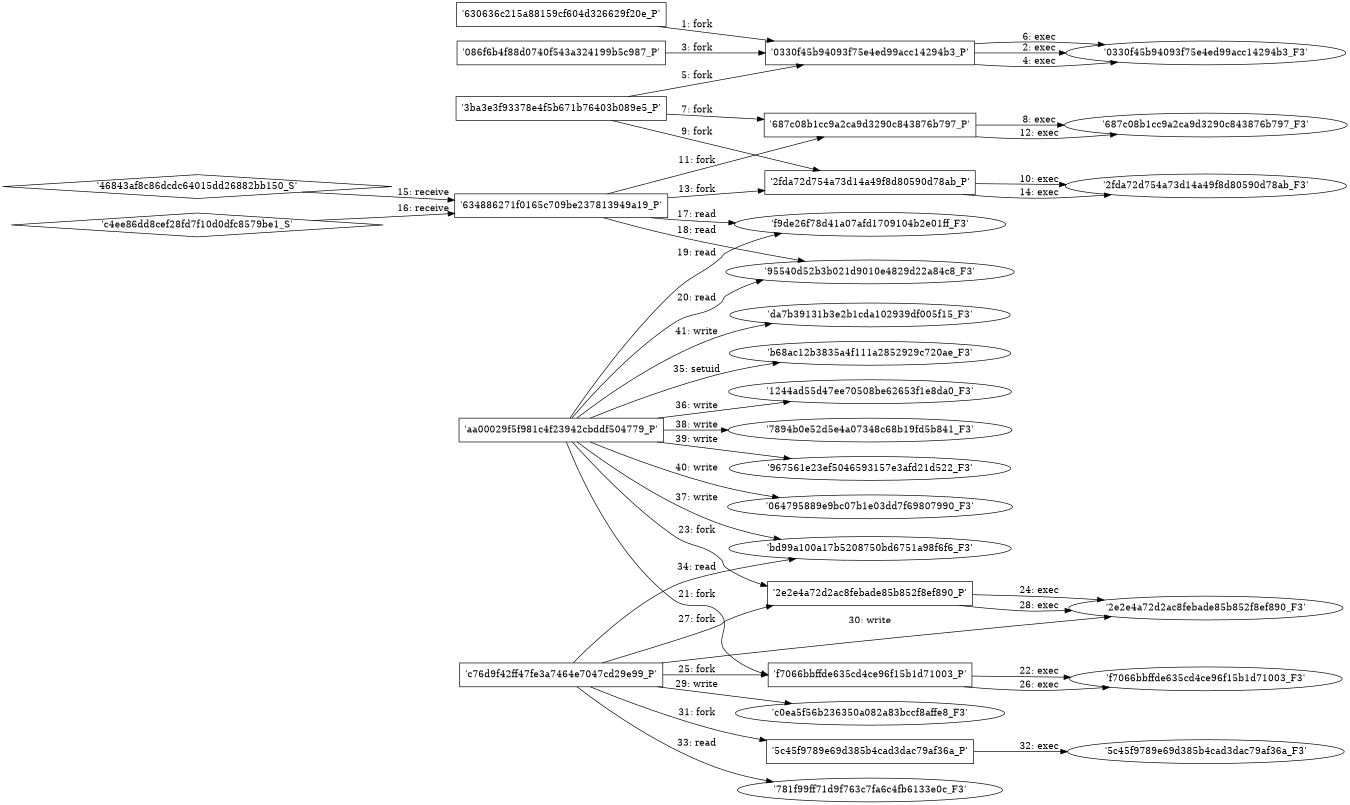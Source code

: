 digraph "D:\Learning\Paper\apt\基于CTI的攻击预警\Dataset\攻击图\ASGfromALLCTI\Hardening Windows 10 with zero-day exploit mitigations.dot" {
rankdir="LR"
size="9"
fixedsize="false"
splines="true"
nodesep=0.3
ranksep=0
fontsize=10
overlap="scalexy"
engine= "neato"
	"'630636c215a88159cf604d326629f20e_P'" [node_type=Process shape=box]
	"'0330f45b94093f75e4ed99acc14294b3_P'" [node_type=Process shape=box]
	"'630636c215a88159cf604d326629f20e_P'" -> "'0330f45b94093f75e4ed99acc14294b3_P'" [label="1: fork"]
	"'0330f45b94093f75e4ed99acc14294b3_P'" [node_type=Process shape=box]
	"'0330f45b94093f75e4ed99acc14294b3_F3'" [node_type=File shape=ellipse]
	"'0330f45b94093f75e4ed99acc14294b3_P'" -> "'0330f45b94093f75e4ed99acc14294b3_F3'" [label="2: exec"]
	"'086f6b4f88d0740f543a324199b5c987_P'" [node_type=Process shape=box]
	"'0330f45b94093f75e4ed99acc14294b3_P'" [node_type=Process shape=box]
	"'086f6b4f88d0740f543a324199b5c987_P'" -> "'0330f45b94093f75e4ed99acc14294b3_P'" [label="3: fork"]
	"'0330f45b94093f75e4ed99acc14294b3_P'" [node_type=Process shape=box]
	"'0330f45b94093f75e4ed99acc14294b3_F3'" [node_type=File shape=ellipse]
	"'0330f45b94093f75e4ed99acc14294b3_P'" -> "'0330f45b94093f75e4ed99acc14294b3_F3'" [label="4: exec"]
	"'3ba3e3f93378e4f5b671b76403b089e5_P'" [node_type=Process shape=box]
	"'0330f45b94093f75e4ed99acc14294b3_P'" [node_type=Process shape=box]
	"'3ba3e3f93378e4f5b671b76403b089e5_P'" -> "'0330f45b94093f75e4ed99acc14294b3_P'" [label="5: fork"]
	"'0330f45b94093f75e4ed99acc14294b3_P'" [node_type=Process shape=box]
	"'0330f45b94093f75e4ed99acc14294b3_F3'" [node_type=File shape=ellipse]
	"'0330f45b94093f75e4ed99acc14294b3_P'" -> "'0330f45b94093f75e4ed99acc14294b3_F3'" [label="6: exec"]
	"'3ba3e3f93378e4f5b671b76403b089e5_P'" [node_type=Process shape=box]
	"'687c08b1cc9a2ca9d3290c843876b797_P'" [node_type=Process shape=box]
	"'3ba3e3f93378e4f5b671b76403b089e5_P'" -> "'687c08b1cc9a2ca9d3290c843876b797_P'" [label="7: fork"]
	"'687c08b1cc9a2ca9d3290c843876b797_P'" [node_type=Process shape=box]
	"'687c08b1cc9a2ca9d3290c843876b797_F3'" [node_type=File shape=ellipse]
	"'687c08b1cc9a2ca9d3290c843876b797_P'" -> "'687c08b1cc9a2ca9d3290c843876b797_F3'" [label="8: exec"]
	"'3ba3e3f93378e4f5b671b76403b089e5_P'" [node_type=Process shape=box]
	"'2fda72d754a73d14a49f8d80590d78ab_P'" [node_type=Process shape=box]
	"'3ba3e3f93378e4f5b671b76403b089e5_P'" -> "'2fda72d754a73d14a49f8d80590d78ab_P'" [label="9: fork"]
	"'2fda72d754a73d14a49f8d80590d78ab_P'" [node_type=Process shape=box]
	"'2fda72d754a73d14a49f8d80590d78ab_F3'" [node_type=File shape=ellipse]
	"'2fda72d754a73d14a49f8d80590d78ab_P'" -> "'2fda72d754a73d14a49f8d80590d78ab_F3'" [label="10: exec"]
	"'634886271f0165c709be237813949a19_P'" [node_type=Process shape=box]
	"'687c08b1cc9a2ca9d3290c843876b797_P'" [node_type=Process shape=box]
	"'634886271f0165c709be237813949a19_P'" -> "'687c08b1cc9a2ca9d3290c843876b797_P'" [label="11: fork"]
	"'687c08b1cc9a2ca9d3290c843876b797_P'" [node_type=Process shape=box]
	"'687c08b1cc9a2ca9d3290c843876b797_F3'" [node_type=File shape=ellipse]
	"'687c08b1cc9a2ca9d3290c843876b797_P'" -> "'687c08b1cc9a2ca9d3290c843876b797_F3'" [label="12: exec"]
	"'634886271f0165c709be237813949a19_P'" [node_type=Process shape=box]
	"'2fda72d754a73d14a49f8d80590d78ab_P'" [node_type=Process shape=box]
	"'634886271f0165c709be237813949a19_P'" -> "'2fda72d754a73d14a49f8d80590d78ab_P'" [label="13: fork"]
	"'2fda72d754a73d14a49f8d80590d78ab_P'" [node_type=Process shape=box]
	"'2fda72d754a73d14a49f8d80590d78ab_F3'" [node_type=File shape=ellipse]
	"'2fda72d754a73d14a49f8d80590d78ab_P'" -> "'2fda72d754a73d14a49f8d80590d78ab_F3'" [label="14: exec"]
	"'634886271f0165c709be237813949a19_P'" [node_type=Process shape=box]
	"'46843af8c86dcdc64015dd26882bb150_S'" [node_type=Socket shape=diamond]
	"'46843af8c86dcdc64015dd26882bb150_S'" -> "'634886271f0165c709be237813949a19_P'" [label="15: receive"]
	"'634886271f0165c709be237813949a19_P'" [node_type=Process shape=box]
	"'c4ee86dd8cef28fd7f10d0dfc8579be1_S'" [node_type=Socket shape=diamond]
	"'c4ee86dd8cef28fd7f10d0dfc8579be1_S'" -> "'634886271f0165c709be237813949a19_P'" [label="16: receive"]
	"'f9de26f78d41a07afd1709104b2e01ff_F3'" [node_type=file shape=ellipse]
	"'634886271f0165c709be237813949a19_P'" [node_type=Process shape=box]
	"'634886271f0165c709be237813949a19_P'" -> "'f9de26f78d41a07afd1709104b2e01ff_F3'" [label="17: read"]
	"'95540d52b3b021d9010e4829d22a84c8_F3'" [node_type=file shape=ellipse]
	"'634886271f0165c709be237813949a19_P'" [node_type=Process shape=box]
	"'634886271f0165c709be237813949a19_P'" -> "'95540d52b3b021d9010e4829d22a84c8_F3'" [label="18: read"]
	"'f9de26f78d41a07afd1709104b2e01ff_F3'" [node_type=file shape=ellipse]
	"'aa00029f5f981c4f23942cbddf504779_P'" [node_type=Process shape=box]
	"'aa00029f5f981c4f23942cbddf504779_P'" -> "'f9de26f78d41a07afd1709104b2e01ff_F3'" [label="19: read"]
	"'95540d52b3b021d9010e4829d22a84c8_F3'" [node_type=file shape=ellipse]
	"'aa00029f5f981c4f23942cbddf504779_P'" [node_type=Process shape=box]
	"'aa00029f5f981c4f23942cbddf504779_P'" -> "'95540d52b3b021d9010e4829d22a84c8_F3'" [label="20: read"]
	"'aa00029f5f981c4f23942cbddf504779_P'" [node_type=Process shape=box]
	"'f7066bbffde635cd4ce96f15b1d71003_P'" [node_type=Process shape=box]
	"'aa00029f5f981c4f23942cbddf504779_P'" -> "'f7066bbffde635cd4ce96f15b1d71003_P'" [label="21: fork"]
	"'f7066bbffde635cd4ce96f15b1d71003_P'" [node_type=Process shape=box]
	"'f7066bbffde635cd4ce96f15b1d71003_F3'" [node_type=File shape=ellipse]
	"'f7066bbffde635cd4ce96f15b1d71003_P'" -> "'f7066bbffde635cd4ce96f15b1d71003_F3'" [label="22: exec"]
	"'aa00029f5f981c4f23942cbddf504779_P'" [node_type=Process shape=box]
	"'2e2e4a72d2ac8febade85b852f8ef890_P'" [node_type=Process shape=box]
	"'aa00029f5f981c4f23942cbddf504779_P'" -> "'2e2e4a72d2ac8febade85b852f8ef890_P'" [label="23: fork"]
	"'2e2e4a72d2ac8febade85b852f8ef890_P'" [node_type=Process shape=box]
	"'2e2e4a72d2ac8febade85b852f8ef890_F3'" [node_type=File shape=ellipse]
	"'2e2e4a72d2ac8febade85b852f8ef890_P'" -> "'2e2e4a72d2ac8febade85b852f8ef890_F3'" [label="24: exec"]
	"'c76d9f42ff47fe3a7464e7047cd29e99_P'" [node_type=Process shape=box]
	"'f7066bbffde635cd4ce96f15b1d71003_P'" [node_type=Process shape=box]
	"'c76d9f42ff47fe3a7464e7047cd29e99_P'" -> "'f7066bbffde635cd4ce96f15b1d71003_P'" [label="25: fork"]
	"'f7066bbffde635cd4ce96f15b1d71003_P'" [node_type=Process shape=box]
	"'f7066bbffde635cd4ce96f15b1d71003_F3'" [node_type=File shape=ellipse]
	"'f7066bbffde635cd4ce96f15b1d71003_P'" -> "'f7066bbffde635cd4ce96f15b1d71003_F3'" [label="26: exec"]
	"'c76d9f42ff47fe3a7464e7047cd29e99_P'" [node_type=Process shape=box]
	"'2e2e4a72d2ac8febade85b852f8ef890_P'" [node_type=Process shape=box]
	"'c76d9f42ff47fe3a7464e7047cd29e99_P'" -> "'2e2e4a72d2ac8febade85b852f8ef890_P'" [label="27: fork"]
	"'2e2e4a72d2ac8febade85b852f8ef890_P'" [node_type=Process shape=box]
	"'2e2e4a72d2ac8febade85b852f8ef890_F3'" [node_type=File shape=ellipse]
	"'2e2e4a72d2ac8febade85b852f8ef890_P'" -> "'2e2e4a72d2ac8febade85b852f8ef890_F3'" [label="28: exec"]
	"'c0ea5f56b236350a082a83bccf8affe8_F3'" [node_type=file shape=ellipse]
	"'c76d9f42ff47fe3a7464e7047cd29e99_P'" [node_type=Process shape=box]
	"'c76d9f42ff47fe3a7464e7047cd29e99_P'" -> "'c0ea5f56b236350a082a83bccf8affe8_F3'" [label="29: write"]
	"'2e2e4a72d2ac8febade85b852f8ef890_F3'" [node_type=file shape=ellipse]
	"'c76d9f42ff47fe3a7464e7047cd29e99_P'" [node_type=Process shape=box]
	"'c76d9f42ff47fe3a7464e7047cd29e99_P'" -> "'2e2e4a72d2ac8febade85b852f8ef890_F3'" [label="30: write"]
	"'c76d9f42ff47fe3a7464e7047cd29e99_P'" [node_type=Process shape=box]
	"'5c45f9789e69d385b4cad3dac79af36a_P'" [node_type=Process shape=box]
	"'c76d9f42ff47fe3a7464e7047cd29e99_P'" -> "'5c45f9789e69d385b4cad3dac79af36a_P'" [label="31: fork"]
	"'5c45f9789e69d385b4cad3dac79af36a_P'" [node_type=Process shape=box]
	"'5c45f9789e69d385b4cad3dac79af36a_F3'" [node_type=File shape=ellipse]
	"'5c45f9789e69d385b4cad3dac79af36a_P'" -> "'5c45f9789e69d385b4cad3dac79af36a_F3'" [label="32: exec"]
	"'781f99ff71d9f763c7fa6c4fb6133e0c_F3'" [node_type=file shape=ellipse]
	"'c76d9f42ff47fe3a7464e7047cd29e99_P'" [node_type=Process shape=box]
	"'c76d9f42ff47fe3a7464e7047cd29e99_P'" -> "'781f99ff71d9f763c7fa6c4fb6133e0c_F3'" [label="33: read"]
	"'bd99a100a17b5208750bd6751a98f6f6_F3'" [node_type=file shape=ellipse]
	"'c76d9f42ff47fe3a7464e7047cd29e99_P'" [node_type=Process shape=box]
	"'c76d9f42ff47fe3a7464e7047cd29e99_P'" -> "'bd99a100a17b5208750bd6751a98f6f6_F3'" [label="34: read"]
	"'b68ac12b3835a4f111a2852929c720ae_F3'" [node_type=file shape=ellipse]
	"'aa00029f5f981c4f23942cbddf504779_P'" [node_type=Process shape=box]
	"'aa00029f5f981c4f23942cbddf504779_P'" -> "'b68ac12b3835a4f111a2852929c720ae_F3'" [label="35: setuid"]
	"'1244ad55d47ee70508be62653f1e8da0_F3'" [node_type=file shape=ellipse]
	"'aa00029f5f981c4f23942cbddf504779_P'" [node_type=Process shape=box]
	"'aa00029f5f981c4f23942cbddf504779_P'" -> "'1244ad55d47ee70508be62653f1e8da0_F3'" [label="36: write"]
	"'bd99a100a17b5208750bd6751a98f6f6_F3'" [node_type=file shape=ellipse]
	"'aa00029f5f981c4f23942cbddf504779_P'" [node_type=Process shape=box]
	"'aa00029f5f981c4f23942cbddf504779_P'" -> "'bd99a100a17b5208750bd6751a98f6f6_F3'" [label="37: write"]
	"'7894b0e52d5e4a07348c68b19fd5b841_F3'" [node_type=file shape=ellipse]
	"'aa00029f5f981c4f23942cbddf504779_P'" [node_type=Process shape=box]
	"'aa00029f5f981c4f23942cbddf504779_P'" -> "'7894b0e52d5e4a07348c68b19fd5b841_F3'" [label="38: write"]
	"'967561e23ef5046593157e3afd21d522_F3'" [node_type=file shape=ellipse]
	"'aa00029f5f981c4f23942cbddf504779_P'" [node_type=Process shape=box]
	"'aa00029f5f981c4f23942cbddf504779_P'" -> "'967561e23ef5046593157e3afd21d522_F3'" [label="39: write"]
	"'064795889e9bc07b1e03dd7f69807990_F3'" [node_type=file shape=ellipse]
	"'aa00029f5f981c4f23942cbddf504779_P'" [node_type=Process shape=box]
	"'aa00029f5f981c4f23942cbddf504779_P'" -> "'064795889e9bc07b1e03dd7f69807990_F3'" [label="40: write"]
	"'da7b39131b3e2b1cda102939df005f15_F3'" [node_type=file shape=ellipse]
	"'aa00029f5f981c4f23942cbddf504779_P'" [node_type=Process shape=box]
	"'aa00029f5f981c4f23942cbddf504779_P'" -> "'da7b39131b3e2b1cda102939df005f15_F3'" [label="41: write"]
}
